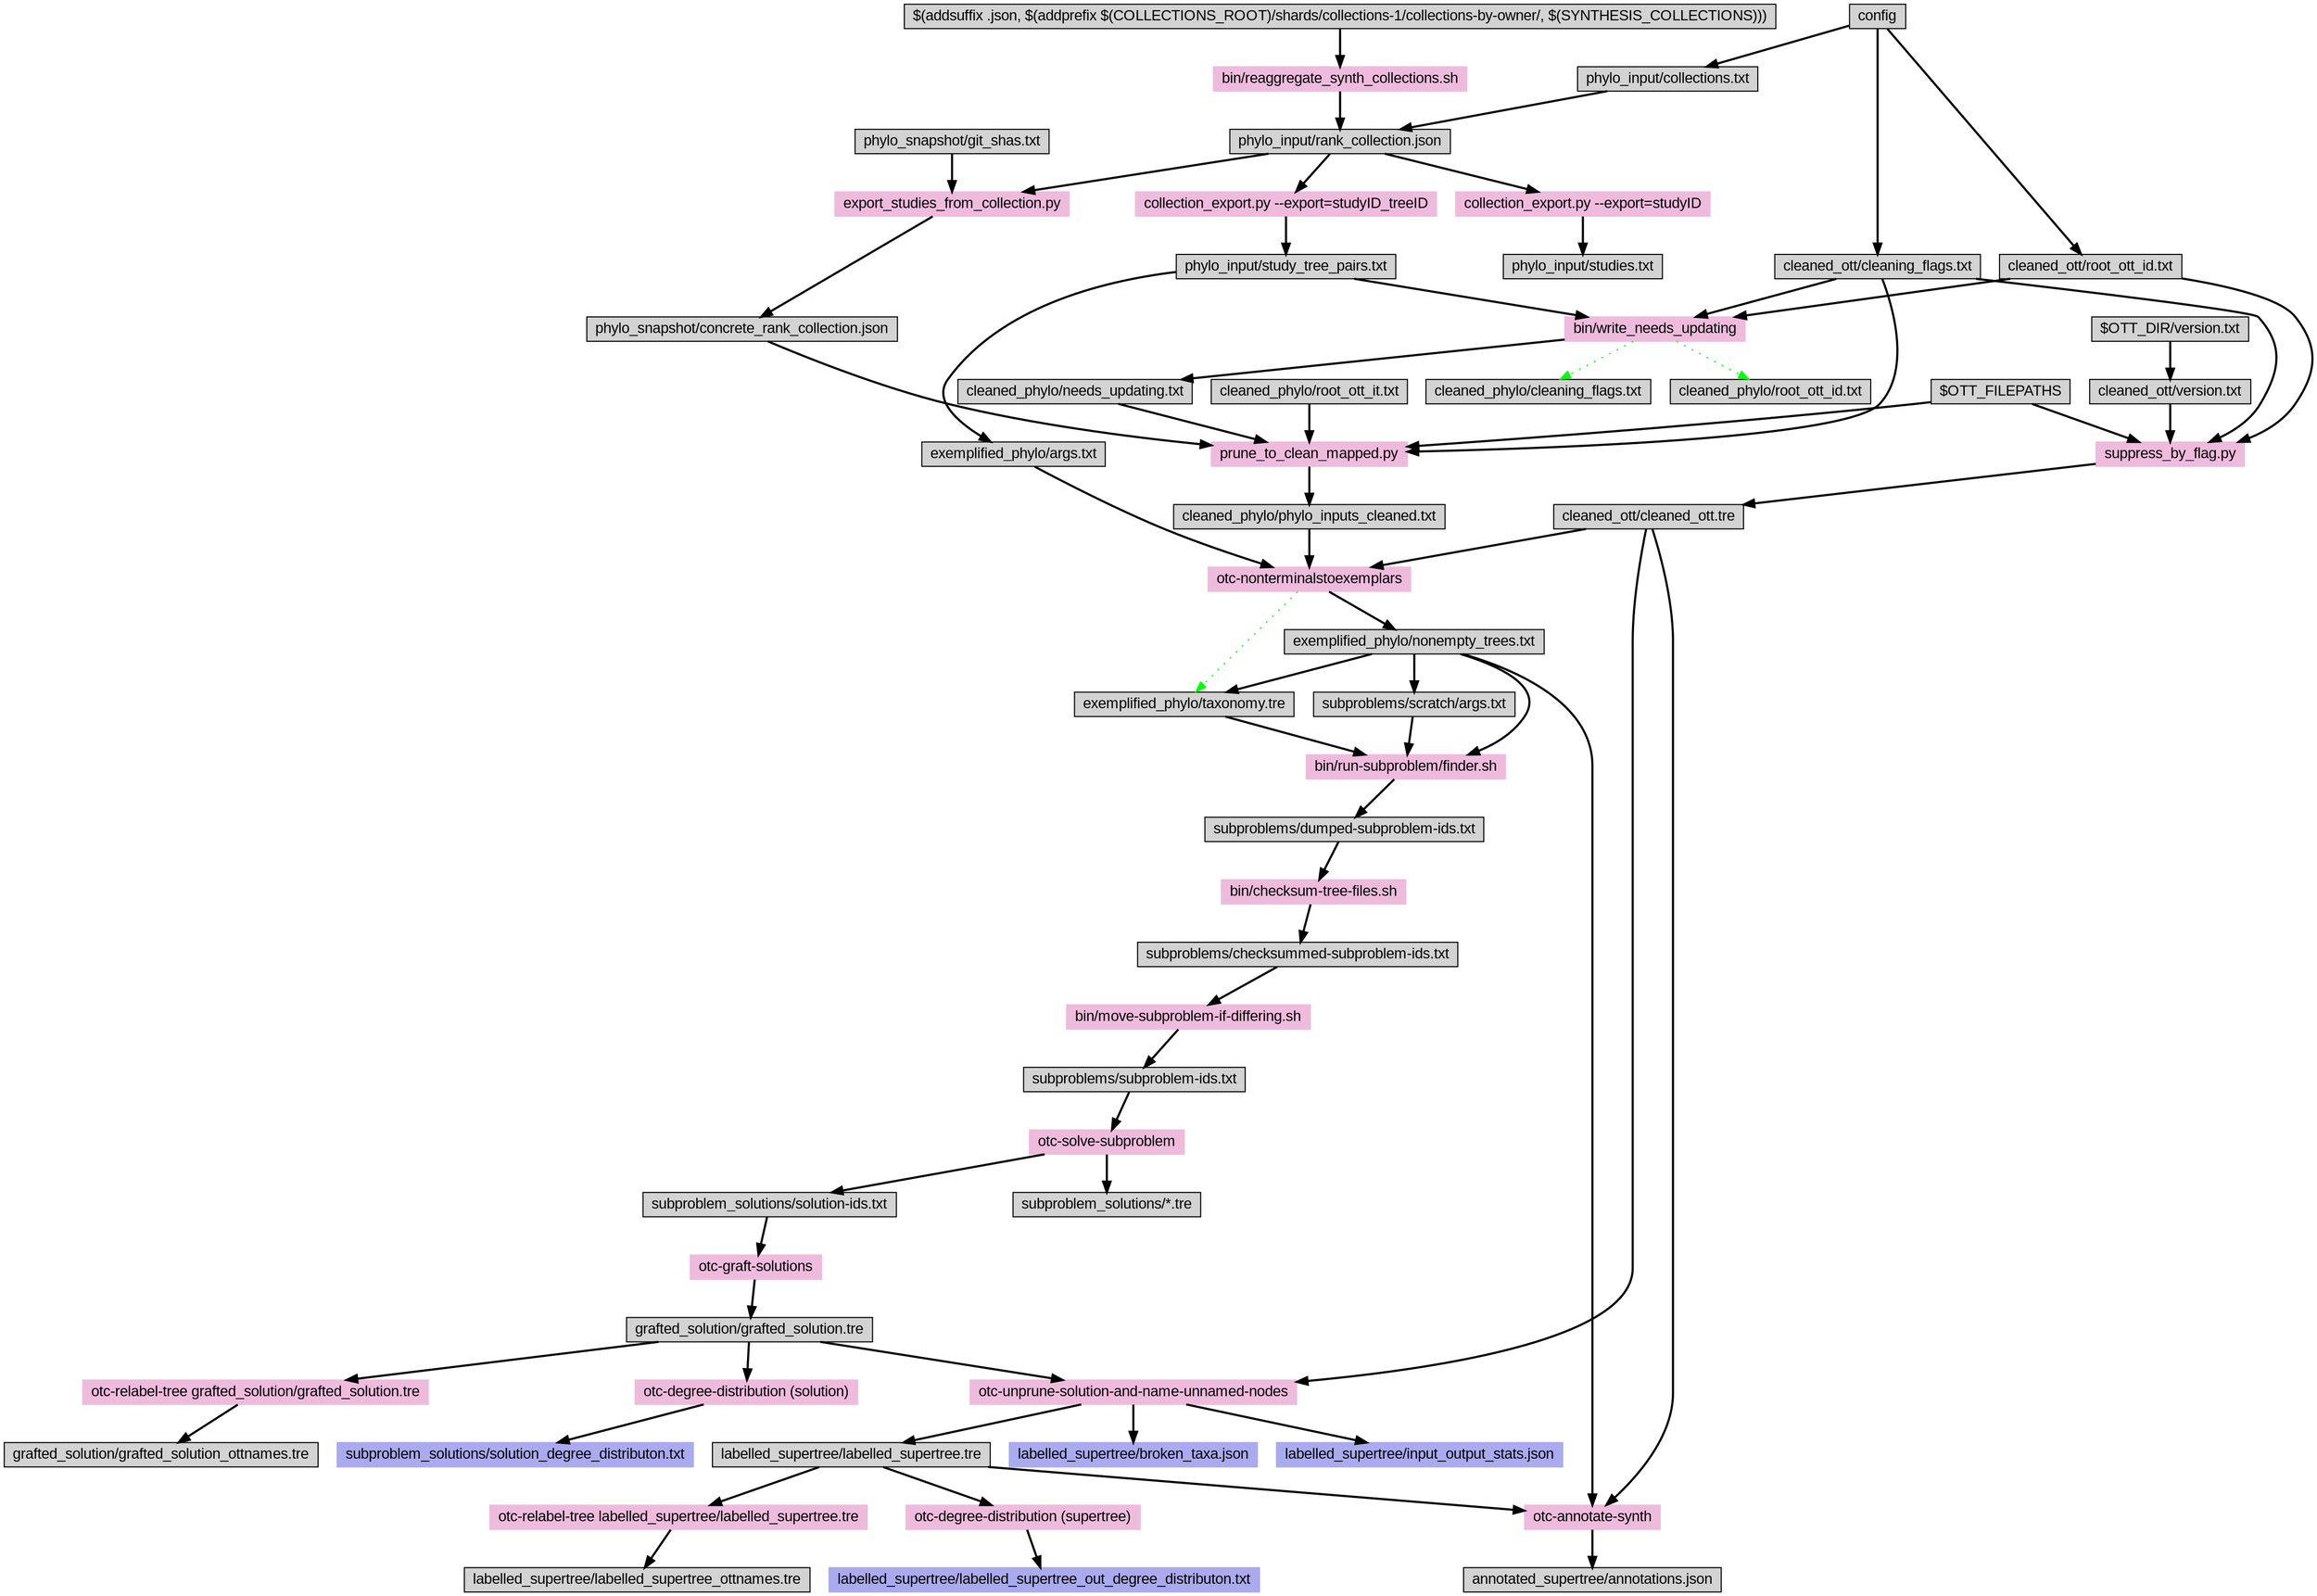 digraph "make" {
graph [ranksep=0.25, fontname=Arial,  nodesep=0.25, ranksep=0.5];
node [fontname=Arial, style=filled, height=0, width=0, shape=box];
edge [style="setlinewidth(2)"];

config -> "cleaned_ott/root_ott_id.txt"
config -> "cleaned_ott/cleaning_flags.txt"
"$OTT_DIR/version.txt" -> "cleaned_ott/version.txt"

"phylo_input/study_tree_pairs.txt" -> "exemplified_phylo/args.txt"

"cleaned_ott/cleaned_ott.tre" -> "otc-nonterminalstoexemplars"
"exemplified_phylo/args.txt" -> "otc-nonterminalstoexemplars"
"cleaned_phylo/phylo_inputs_cleaned.txt" -> "otc-nonterminalstoexemplars"
"otc-nonterminalstoexemplars" -> "exemplified_phylo/nonempty_trees.txt"
"otc-nonterminalstoexemplars" -> "exemplified_phylo/taxonomy.tre" [color=green style=dotted]
"otc-nonterminalstoexemplars"  [style=filled, color="#EEBBDD"]

"exemplified_phylo/nonempty_trees.txt" -> "exemplified_phylo/taxonomy.tre"

"$OTT_FILEPATHS" -> "suppress_by_flag.py"
"cleaned_ott/version.txt" ->  "suppress_by_flag.py"
"cleaned_ott/cleaning_flags.txt" ->  "suppress_by_flag.py"
"cleaned_ott/root_ott_id.txt" ->  "suppress_by_flag.py"
"suppress_by_flag.py" [style=filled, color="#EEBBDD"]
"suppress_by_flag.py" -> "cleaned_ott/cleaned_ott.tre"

"$(addsuffix .json, $(addprefix $(COLLECTIONS_ROOT)/shards/collections-1/collections-by-owner/, $(SYNTHESIS_COLLECTIONS)))" -> "bin/reaggregate_synth_collections.sh"
"bin/reaggregate_synth_collections.sh" [style=filled, color="#EEBBDD"]
"bin/reaggregate_synth_collections.sh" -> "phylo_input/rank_collection.json"

"phylo_input/rank_collection.json" -> "collection_export.py --export=studyID"
"collection_export.py --export=studyID" -> "phylo_input/studies.txt"
"collection_export.py --export=studyID" [style=filled, color="#EEBBDD"]

"phylo_input/rank_collection.json" -> "collection_export.py --export=studyID_treeID"
"collection_export.py --export=studyID_treeID" -> "phylo_input/study_tree_pairs.txt"
"collection_export.py --export=studyID_treeID" [style=filled, color="#EEBBDD"]

"phylo_snapshot/git_shas.txt"

"phylo_snapshot/git_shas.txt" ->  "export_studies_from_collection.py"
"phylo_input/rank_collection.json" -> "export_studies_from_collection.py"
"export_studies_from_collection.py" -> "phylo_snapshot/concrete_rank_collection.json"
"export_studies_from_collection.py"  [style=filled, color="#EEBBDD"]

"cleaned_ott/cleaning_flags.txt" -> "bin/write_needs_updating"
"cleaned_ott/root_ott_id.txt" -> "bin/write_needs_updating"
"phylo_input/study_tree_pairs.txt" -> "bin/write_needs_updating"
"bin/write_needs_updating" -> "cleaned_phylo/needs_updating.txt"
"bin/write_needs_updating" -> "cleaned_phylo/cleaning_flags.txt"  [color=green style=dotted]
"bin/write_needs_updating" -> "cleaned_phylo/root_ott_id.txt"  [color=green style=dotted]
"bin/write_needs_updating"   [style=filled, color="#EEBBDD"]

"cleaned_phylo/needs_updating.txt" -> "prune_to_clean_mapped.py"
"cleaned_ott/cleaning_flags.txt" -> "prune_to_clean_mapped.py"
"cleaned_phylo/root_ott_it.txt" -> "prune_to_clean_mapped.py"
"$OTT_FILEPATHS" -> "prune_to_clean_mapped.py"
"phylo_snapshot/concrete_rank_collection.json" -> "prune_to_clean_mapped.py"
"prune_to_clean_mapped.py"  [style=filled, color="#EEBBDD"]
"prune_to_clean_mapped.py" -> "cleaned_phylo/phylo_inputs_cleaned.txt"


config -> "phylo_input/collections.txt"
"phylo_input/collections.txt" -> "phylo_input/rank_collection.json"
# here is where we need to depend on whether the collections have changed!

"exemplified_phylo/nonempty_trees.txt" -> "subproblems/scratch/args.txt"

"exemplified_phylo/taxonomy.tre" -> "bin/run-subproblem/finder.sh"
"subproblems/scratch/args.txt" -> "bin/run-subproblem/finder.sh"
"exemplified_phylo/nonempty_trees.txt" -> "bin/run-subproblem/finder.sh"
"bin/run-subproblem/finder.sh" [style=filled, color="#EEBBDD"]
"bin/run-subproblem/finder.sh" -> "subproblems/dumped-subproblem-ids.txt"

"subproblems/dumped-subproblem-ids.txt" -> "bin/checksum-tree-files.sh" 
"bin/checksum-tree-files.sh" [style=filled, color="#EEBBDD"]
"bin/checksum-tree-files.sh" -> "subproblems/checksummed-subproblem-ids.txt"


"subproblems/checksummed-subproblem-ids.txt" -> "bin/move-subproblem-if-differing.sh" 
"bin/move-subproblem-if-differing.sh" [style=filled, color="#EEBBDD"]
"bin/move-subproblem-if-differing.sh" -> "subproblems/subproblem-ids.txt"

"subproblems/subproblem-ids.txt" -> "otc-solve-subproblem"
"otc-solve-subproblem" [style=filled, color="#EEBBDD"]
"otc-solve-subproblem" -> "subproblem_solutions/*.tre"
"otc-solve-subproblem" -> "subproblem_solutions/solution-ids.txt"
"subproblem_solutions/solution-ids.txt"

"subproblem_solutions/solution-ids.txt" -> "otc-graft-solutions"
"otc-graft-solutions" [style=filled, color="#EEBBDD"]
"otc-graft-solutions" -> "grafted_solution/grafted_solution.tre"

"grafted_solution/grafted_solution.tre" -> "otc-relabel-tree grafted_solution/grafted_solution.tre"
"otc-relabel-tree grafted_solution/grafted_solution.tre" [style=filled, color="#EEBBDD"]
"otc-relabel-tree grafted_solution/grafted_solution.tre" -> "grafted_solution/grafted_solution_ottnames.tre"

"cleaned_ott/cleaned_ott.tre" -> "otc-unprune-solution-and-name-unnamed-nodes"
"grafted_solution/grafted_solution.tre" -> "otc-unprune-solution-and-name-unnamed-nodes"
"otc-unprune-solution-and-name-unnamed-nodes" [style=filled, color="#EEBBDD"]
"otc-unprune-solution-and-name-unnamed-nodes" -> "labelled_supertree/labelled_supertree.tre"
"otc-unprune-solution-and-name-unnamed-nodes" -> "labelled_supertree/broken_taxa.json"
"otc-unprune-solution-and-name-unnamed-nodes" -> "labelled_supertree/input_output_stats.json"
"labelled_supertree/broken_taxa.json" [color="#AAAAEE"]
"labelled_supertree/input_output_stats.json" [color="#AAAAEE"]

#"cleaned_ott/cleaned_ott.tre" -> "otc-unprune-solution"
#"grafted_solution/grafted_solution.tre" -> "otc-unprune-solution"
#"otc-unprune-solution" [style=filled, color="#EEBBDD"]
#"otc-unprune-solution" -> "full_supertree/full_supertree.tre"

#"full_supertree/full_supertree.tre" -> "otc-name-unnamed-nodes"
#"otc-name-unnamed-nodes" [style=filled, color="#EEBBDD"]
#"otc-name-unnamed-nodes" -> "labelled_supertree/labelled_supertree.tre"



"labelled_supertree/labelled_supertree.tre" -> "otc-relabel-tree labelled_supertree/labelled_supertree.tre"
"otc-relabel-tree labelled_supertree/labelled_supertree.tre" [style=filled, color="#EEBBDD"]
"otc-relabel-tree labelled_supertree/labelled_supertree.tre" -> "labelled_supertree/labelled_supertree_ottnames.tre"

"cleaned_ott/cleaned_ott.tre" -> "otc-annotate-synth"
"labelled_supertree/labelled_supertree.tre" -> "otc-annotate-synth"
"exemplified_phylo/nonempty_trees.txt" -> "otc-annotate-synth"
"otc-annotate-synth" [style=filled, color="#EEBBDD"]
"otc-annotate-synth" -> "annotated_supertree/annotations.json"

"grafted_solution/grafted_solution.tre" -> "otc-degree-distribution (solution)"
"otc-degree-distribution (solution)" [style=filled, color="#EEBBDD"]
"otc-degree-distribution (solution)" -> "subproblem_solutions/solution_degree_distributon.txt"
"subproblem_solutions/solution_degree_distributon.txt" [color="#AAAAEE"]

"labelled_supertree/labelled_supertree.tre" -> "otc-degree-distribution (supertree)"
"otc-degree-distribution (supertree)" [style=filled, color="#EEBBDD"]
"otc-degree-distribution (supertree)" -> "labelled_supertree/labelled_supertree_out_degree_distributon.txt"
"labelled_supertree/labelled_supertree_out_degree_distributon.txt" [color="#AAAAEE"]
}